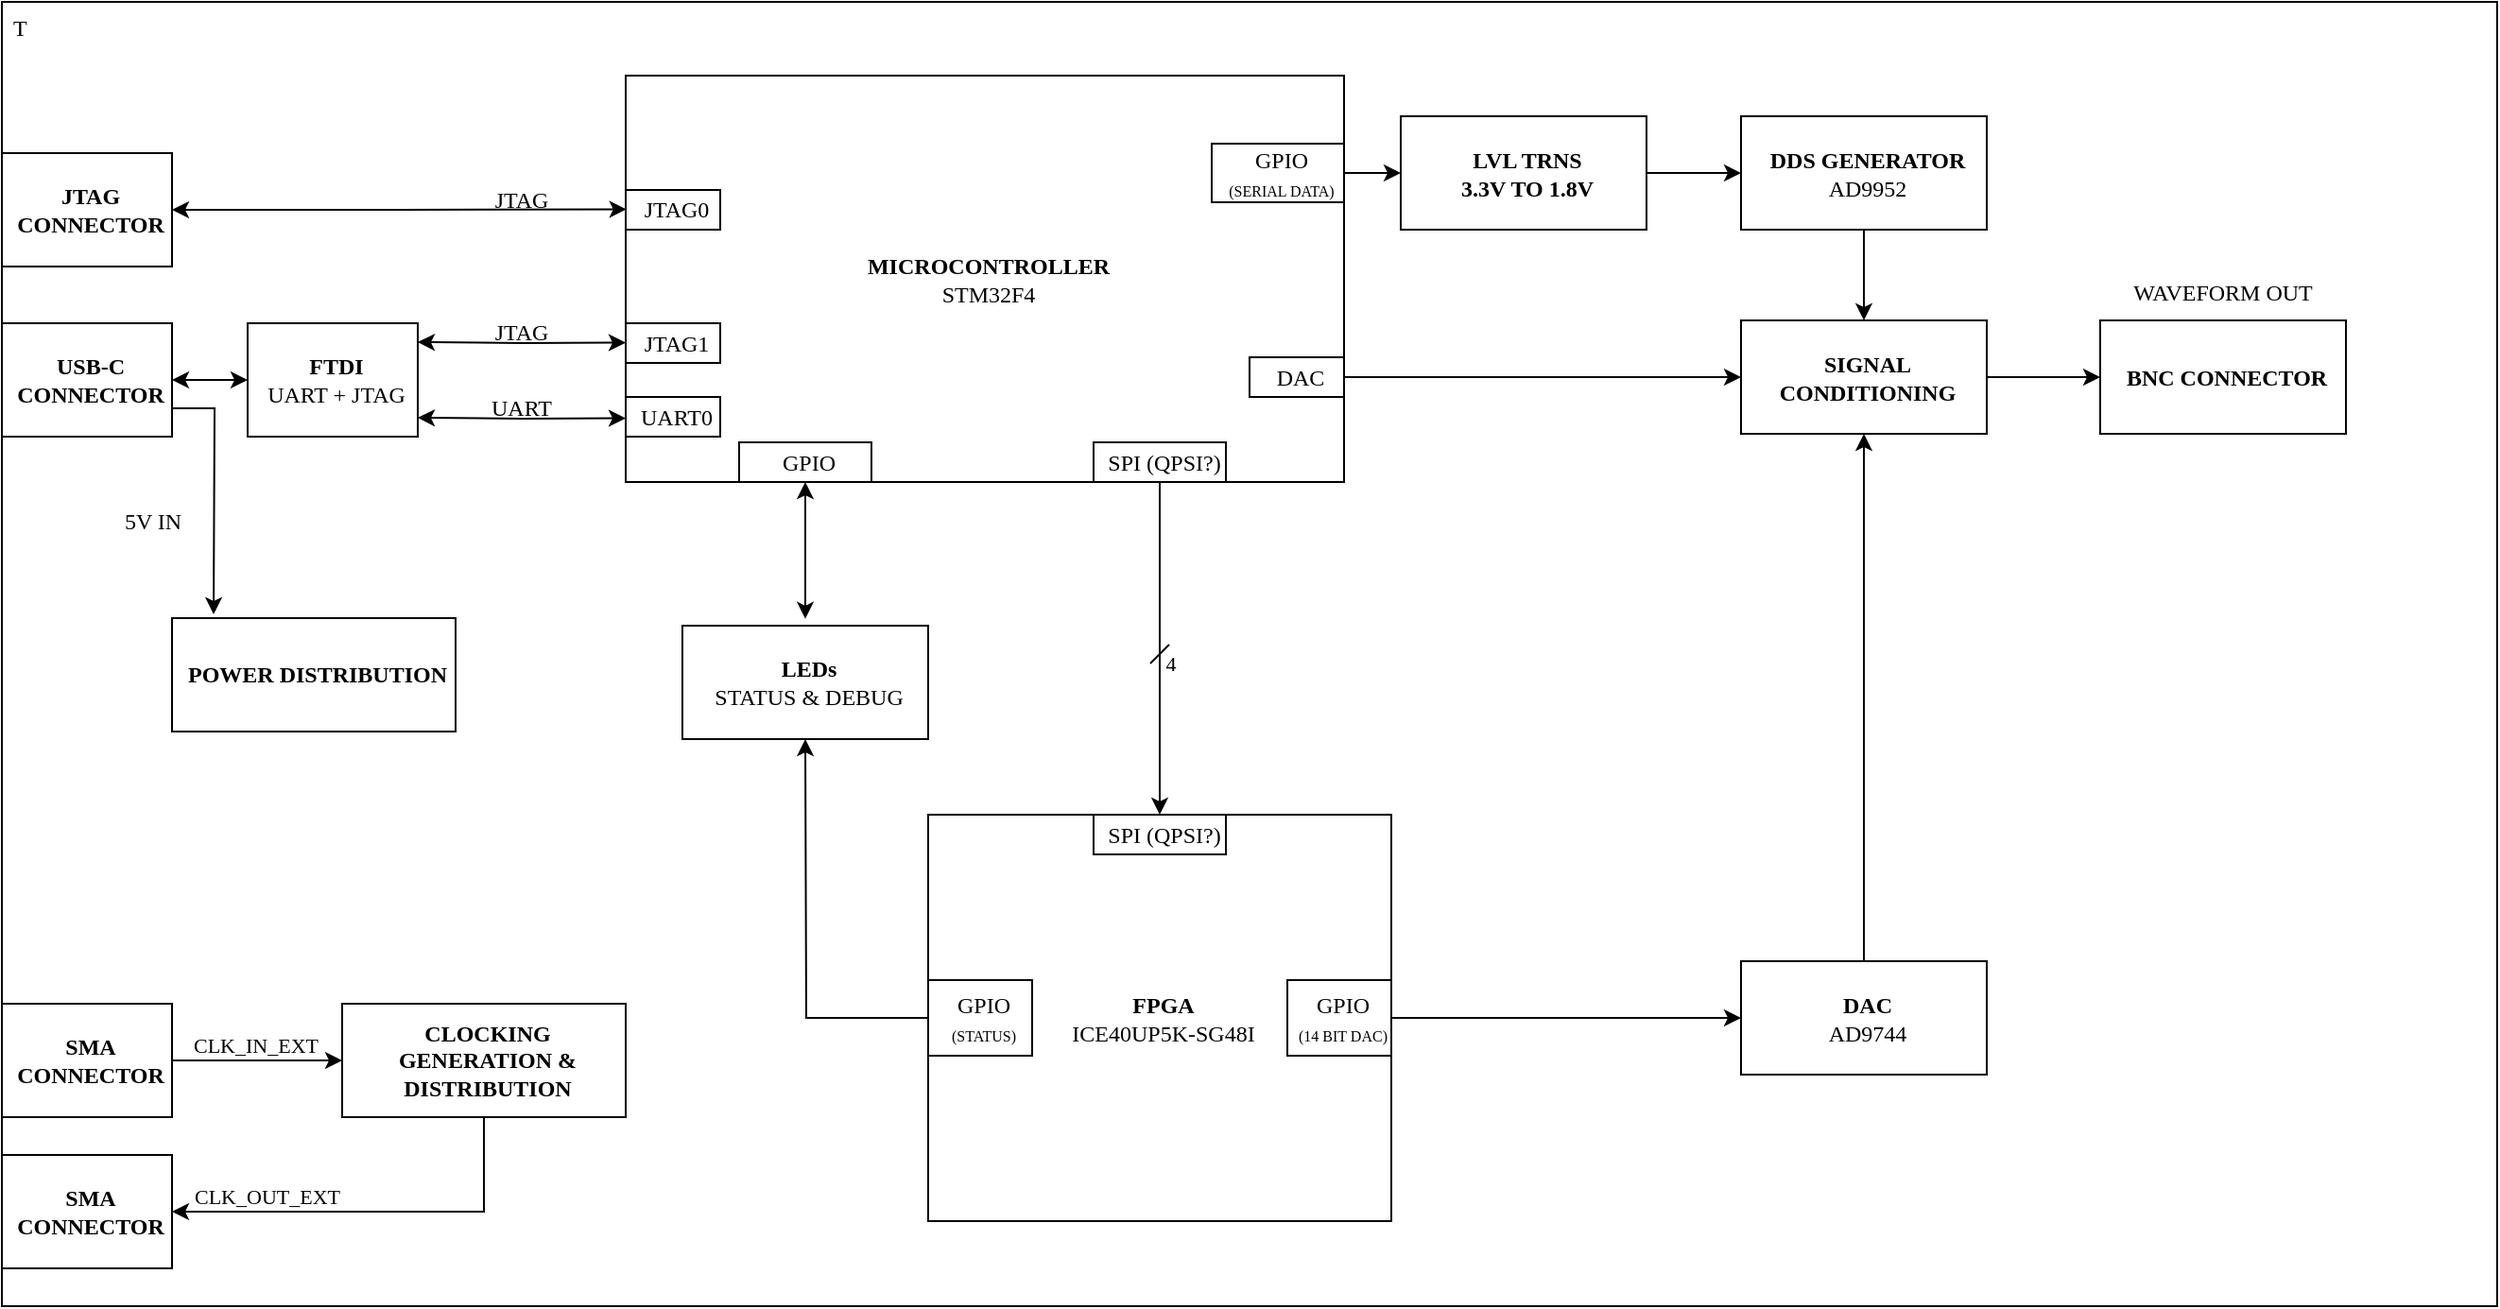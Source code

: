 <mxfile version="24.7.5" pages="4">
  <diagram name="Hardware Overview" id="fPEqJcC_m3jRkx2R7uuK">
    <mxGraphModel dx="861" dy="506" grid="1" gridSize="10" guides="1" tooltips="1" connect="1" arrows="1" fold="1" page="1" pageScale="1" pageWidth="1700" pageHeight="1100" math="0" shadow="0">
      <root>
        <mxCell id="0" />
        <mxCell id="1" parent="0" />
        <mxCell id="9kSyRnHefQG-i18qjsVB-1" value="T" style="rounded=0;whiteSpace=wrap;html=1;align=left;verticalAlign=top;labelPosition=center;verticalLabelPosition=middle;spacing=2;spacingLeft=4;fontFamily=Times New Roman;" parent="1" vertex="1">
          <mxGeometry x="310" y="240" width="1320" height="690" as="geometry" />
        </mxCell>
        <mxCell id="9kSyRnHefQG-i18qjsVB-2" value="&lt;font&gt;&lt;font&gt;&lt;b style=&quot;&quot;&gt;MICROCONTROLLER&lt;br&gt;&lt;/b&gt;STM32F4&lt;/font&gt;&lt;/font&gt;" style="rounded=0;whiteSpace=wrap;html=1;align=center;verticalAlign=middle;labelPosition=center;verticalLabelPosition=middle;spacing=2;spacingLeft=4;fontFamily=Times New Roman;" parent="1" vertex="1">
          <mxGeometry x="640" y="279" width="380" height="215" as="geometry" />
        </mxCell>
        <mxCell id="9kSyRnHefQG-i18qjsVB-3" value="&lt;font&gt;&lt;b&gt;POWER DISTRIBUTION&lt;/b&gt;&lt;br&gt;&lt;/font&gt;" style="rounded=0;whiteSpace=wrap;html=1;align=center;verticalAlign=middle;labelPosition=center;verticalLabelPosition=middle;spacing=2;spacingLeft=4;fontFamily=Times New Roman;" parent="1" vertex="1">
          <mxGeometry x="400" y="566" width="150" height="60" as="geometry" />
        </mxCell>
        <mxCell id="9kSyRnHefQG-i18qjsVB-4" value="&lt;font&gt;&lt;b&gt;JTAG CONNECTOR&lt;/b&gt;&lt;br&gt;&lt;/font&gt;" style="rounded=0;whiteSpace=wrap;html=1;align=center;verticalAlign=middle;labelPosition=center;verticalLabelPosition=middle;spacing=2;spacingLeft=4;fontFamily=Times New Roman;" parent="1" vertex="1">
          <mxGeometry x="310" y="320" width="90" height="60" as="geometry" />
        </mxCell>
        <mxCell id="9kSyRnHefQG-i18qjsVB-7" style="edgeStyle=orthogonalEdgeStyle;rounded=0;orthogonalLoop=1;jettySize=auto;html=1;exitX=1;exitY=0.5;exitDx=0;exitDy=0;entryX=0;entryY=0.5;entryDx=0;entryDy=0;fontFamily=Times New Roman;startArrow=classic;startFill=1;" parent="1" source="9kSyRnHefQG-i18qjsVB-5" target="9kSyRnHefQG-i18qjsVB-6" edge="1">
          <mxGeometry relative="1" as="geometry" />
        </mxCell>
        <mxCell id="9kSyRnHefQG-i18qjsVB-5" value="&lt;font&gt;&lt;b&gt;USB-C CONNECTOR&lt;/b&gt;&lt;br&gt;&lt;/font&gt;" style="rounded=0;whiteSpace=wrap;html=1;align=center;verticalAlign=middle;labelPosition=center;verticalLabelPosition=middle;spacing=2;spacingLeft=4;fontFamily=Times New Roman;" parent="1" vertex="1">
          <mxGeometry x="310" y="410" width="90" height="60" as="geometry" />
        </mxCell>
        <mxCell id="9kSyRnHefQG-i18qjsVB-8" style="edgeStyle=orthogonalEdgeStyle;rounded=0;orthogonalLoop=1;jettySize=auto;html=1;exitX=1;exitY=0.5;exitDx=0;exitDy=0;entryX=0;entryY=0.75;entryDx=0;entryDy=0;fontFamily=Times New Roman;startArrow=classic;startFill=1;" parent="1" edge="1">
          <mxGeometry relative="1" as="geometry">
            <mxPoint x="530" y="460" as="sourcePoint" />
            <mxPoint x="640" y="460.25" as="targetPoint" />
          </mxGeometry>
        </mxCell>
        <mxCell id="9kSyRnHefQG-i18qjsVB-6" value="&lt;font&gt;&lt;b&gt;FTDI&lt;br&gt;&lt;/b&gt;UART + JTAG&lt;br&gt;&lt;/font&gt;" style="rounded=0;whiteSpace=wrap;html=1;align=center;verticalAlign=middle;labelPosition=center;verticalLabelPosition=middle;spacing=2;spacingLeft=4;fontFamily=Times New Roman;" parent="1" vertex="1">
          <mxGeometry x="440" y="410" width="90" height="60" as="geometry" />
        </mxCell>
        <mxCell id="9kSyRnHefQG-i18qjsVB-9" style="edgeStyle=orthogonalEdgeStyle;rounded=0;orthogonalLoop=1;jettySize=auto;html=1;exitX=1;exitY=0.75;exitDx=0;exitDy=0;fontFamily=Times New Roman;" parent="1" source="9kSyRnHefQG-i18qjsVB-5" edge="1">
          <mxGeometry relative="1" as="geometry">
            <mxPoint x="422" y="564" as="targetPoint" />
          </mxGeometry>
        </mxCell>
        <mxCell id="9kSyRnHefQG-i18qjsVB-10" value="5V IN" style="text;strokeColor=none;align=center;fillColor=none;html=1;verticalAlign=middle;whiteSpace=wrap;rounded=0;fontFamily=Times New Roman;" parent="1" vertex="1">
          <mxGeometry x="360" y="500" width="60" height="30" as="geometry" />
        </mxCell>
        <mxCell id="9kSyRnHefQG-i18qjsVB-11" style="edgeStyle=orthogonalEdgeStyle;rounded=0;orthogonalLoop=1;jettySize=auto;html=1;exitX=1;exitY=0.5;exitDx=0;exitDy=0;entryX=0;entryY=0.75;entryDx=0;entryDy=0;fontFamily=Times New Roman;startArrow=classic;startFill=1;" parent="1" edge="1">
          <mxGeometry relative="1" as="geometry">
            <mxPoint x="530" y="420" as="sourcePoint" />
            <mxPoint x="640" y="420.25" as="targetPoint" />
          </mxGeometry>
        </mxCell>
        <mxCell id="9kSyRnHefQG-i18qjsVB-12" value="UART" style="text;strokeColor=none;align=center;fillColor=none;html=1;verticalAlign=middle;whiteSpace=wrap;rounded=0;fontFamily=Times New Roman;" parent="1" vertex="1">
          <mxGeometry x="530" y="450" width="110" height="10" as="geometry" />
        </mxCell>
        <mxCell id="9kSyRnHefQG-i18qjsVB-13" value="JTAG" style="text;strokeColor=none;align=center;fillColor=none;html=1;verticalAlign=middle;whiteSpace=wrap;rounded=0;fontFamily=Times New Roman;" parent="1" vertex="1">
          <mxGeometry x="530" y="410" width="110" height="10" as="geometry" />
        </mxCell>
        <mxCell id="9kSyRnHefQG-i18qjsVB-14" value="JTAG" style="text;strokeColor=none;align=center;fillColor=none;html=1;verticalAlign=middle;whiteSpace=wrap;rounded=0;fontFamily=Times New Roman;" parent="1" vertex="1">
          <mxGeometry x="530" y="340" width="110" height="10" as="geometry" />
        </mxCell>
        <mxCell id="9kSyRnHefQG-i18qjsVB-15" style="edgeStyle=orthogonalEdgeStyle;rounded=0;orthogonalLoop=1;jettySize=auto;html=1;exitX=1;exitY=0.5;exitDx=0;exitDy=0;entryX=0.001;entryY=0.329;entryDx=0;entryDy=0;entryPerimeter=0;startArrow=classic;startFill=1;fontFamily=Times New Roman;" parent="1" source="9kSyRnHefQG-i18qjsVB-4" target="9kSyRnHefQG-i18qjsVB-2" edge="1">
          <mxGeometry relative="1" as="geometry" />
        </mxCell>
        <mxCell id="9kSyRnHefQG-i18qjsVB-18" value="&lt;font style=&quot;font-size: 12px;&quot;&gt;&lt;span style=&quot;font-size: 12px;&quot;&gt;JTAG0&lt;/span&gt;&lt;br style=&quot;font-size: 12px;&quot;&gt;&lt;/font&gt;" style="rounded=0;whiteSpace=wrap;html=1;align=center;verticalAlign=middle;labelPosition=center;verticalLabelPosition=middle;spacing=2;spacingLeft=4;fontFamily=Times New Roman;fontStyle=0;fontSize=12;" parent="1" vertex="1">
          <mxGeometry x="640" y="339.5" width="50" height="21" as="geometry" />
        </mxCell>
        <mxCell id="9kSyRnHefQG-i18qjsVB-20" value="&lt;font style=&quot;font-size: 12px;&quot;&gt;&lt;span style=&quot;font-size: 12px;&quot;&gt;JTAG1&lt;/span&gt;&lt;br style=&quot;font-size: 12px;&quot;&gt;&lt;/font&gt;" style="rounded=0;whiteSpace=wrap;html=1;align=center;verticalAlign=middle;labelPosition=center;verticalLabelPosition=middle;spacing=2;spacingLeft=4;fontFamily=Times New Roman;fontStyle=0;fontSize=12;" parent="1" vertex="1">
          <mxGeometry x="640" y="410" width="50" height="21" as="geometry" />
        </mxCell>
        <mxCell id="9kSyRnHefQG-i18qjsVB-21" value="UART0" style="rounded=0;whiteSpace=wrap;html=1;align=center;verticalAlign=middle;labelPosition=center;verticalLabelPosition=middle;spacing=2;spacingLeft=4;fontFamily=Times New Roman;fontStyle=0;fontSize=12;" parent="1" vertex="1">
          <mxGeometry x="640" y="449" width="50" height="21" as="geometry" />
        </mxCell>
        <mxCell id="UDzzE00kZY2WieV9OO5L-30" value="GPIO" style="rounded=0;whiteSpace=wrap;html=1;align=center;verticalAlign=middle;labelPosition=center;verticalLabelPosition=middle;spacing=2;spacingLeft=4;fontFamily=Times New Roman;fontStyle=0;fontSize=12;" parent="1" vertex="1">
          <mxGeometry x="700" y="473" width="70" height="21" as="geometry" />
        </mxCell>
        <mxCell id="UDzzE00kZY2WieV9OO5L-31" value="&lt;b&gt;LEDs&lt;/b&gt;&lt;br&gt;&lt;div&gt;&lt;font&gt;STATUS &amp;amp; DEBUG&lt;/font&gt;&lt;/div&gt;" style="rounded=0;whiteSpace=wrap;html=1;align=center;verticalAlign=middle;labelPosition=center;verticalLabelPosition=middle;spacing=2;spacingLeft=4;fontFamily=Times New Roman;" parent="1" vertex="1">
          <mxGeometry x="670" y="570" width="130" height="60" as="geometry" />
        </mxCell>
        <mxCell id="UDzzE00kZY2WieV9OO5L-32" value="" style="endArrow=classic;startArrow=classic;html=1;rounded=0;fontFamily=Times New Roman;fontSize=12;fontColor=default;exitX=0.5;exitY=-0.06;exitDx=0;exitDy=0;exitPerimeter=0;entryX=0.5;entryY=1;entryDx=0;entryDy=0;" parent="1" target="UDzzE00kZY2WieV9OO5L-30" edge="1">
          <mxGeometry width="50" height="50" relative="1" as="geometry">
            <mxPoint x="735" y="566.4" as="sourcePoint" />
            <mxPoint x="730" y="494" as="targetPoint" />
          </mxGeometry>
        </mxCell>
        <mxCell id="UDzzE00kZY2WieV9OO5L-34" value="&lt;font style=&quot;font-size: 12px;&quot;&gt;&lt;span style=&quot;font-size: 12px;&quot;&gt;DAC&lt;/span&gt;&lt;br style=&quot;font-size: 12px;&quot;&gt;&lt;/font&gt;" style="rounded=0;whiteSpace=wrap;html=1;align=center;verticalAlign=middle;labelPosition=center;verticalLabelPosition=middle;spacing=2;spacingLeft=4;fontFamily=Times New Roman;fontStyle=0;fontSize=12;" parent="1" vertex="1">
          <mxGeometry x="970" y="428" width="50" height="21" as="geometry" />
        </mxCell>
        <mxCell id="UDzzE00kZY2WieV9OO5L-44" style="edgeStyle=orthogonalEdgeStyle;rounded=0;orthogonalLoop=1;jettySize=auto;html=1;exitX=1;exitY=0.5;exitDx=0;exitDy=0;entryX=0;entryY=0.5;entryDx=0;entryDy=0;fontFamily=Times New Roman;fontSize=12;fontColor=default;" parent="1" source="UDzzE00kZY2WieV9OO5L-34" target="UDzzE00kZY2WieV9OO5L-36" edge="1">
          <mxGeometry relative="1" as="geometry" />
        </mxCell>
        <mxCell id="UDzzE00kZY2WieV9OO5L-36" value="&lt;b&gt;SIGNAL CONDITIONING&lt;/b&gt;" style="rounded=0;whiteSpace=wrap;html=1;align=center;verticalAlign=middle;labelPosition=center;verticalLabelPosition=middle;spacing=2;spacingLeft=4;fontFamily=Times New Roman;" parent="1" vertex="1">
          <mxGeometry x="1230" y="408.5" width="130" height="60" as="geometry" />
        </mxCell>
        <mxCell id="UDzzE00kZY2WieV9OO5L-43" style="edgeStyle=orthogonalEdgeStyle;rounded=0;orthogonalLoop=1;jettySize=auto;html=1;exitX=1;exitY=0.5;exitDx=0;exitDy=0;entryX=0;entryY=0.5;entryDx=0;entryDy=0;fontFamily=Times New Roman;fontSize=12;fontColor=default;" parent="1" source="UDzzE00kZY2WieV9OO5L-36" target="UDzzE00kZY2WieV9OO5L-38" edge="1">
          <mxGeometry relative="1" as="geometry" />
        </mxCell>
        <mxCell id="UDzzE00kZY2WieV9OO5L-38" value="&lt;font&gt;&lt;b&gt;BNC CONNECTOR&lt;/b&gt;&lt;br&gt;&lt;/font&gt;" style="rounded=0;whiteSpace=wrap;html=1;align=center;verticalAlign=middle;labelPosition=center;verticalLabelPosition=middle;spacing=2;spacingLeft=4;fontFamily=Times New Roman;" parent="1" vertex="1">
          <mxGeometry x="1420" y="408.5" width="130" height="60" as="geometry" />
        </mxCell>
        <mxCell id="KM6bZzWV9ZimWCSqaVzN-2" value="&lt;font&gt;&lt;b&gt;FPGA&lt;/b&gt;&lt;/font&gt;&lt;div&gt;&lt;font&gt;ICE40UP5K-SG48I&lt;/font&gt;&lt;/div&gt;" style="rounded=0;whiteSpace=wrap;html=1;align=center;verticalAlign=middle;labelPosition=center;verticalLabelPosition=middle;spacing=2;spacingLeft=4;fontFamily=Times New Roman;" parent="1" vertex="1">
          <mxGeometry x="800" y="670" width="245" height="215" as="geometry" />
        </mxCell>
        <mxCell id="gqGBtqs93OtzotKeUhok-2" style="edgeStyle=orthogonalEdgeStyle;rounded=0;orthogonalLoop=1;jettySize=auto;html=1;entryX=1;entryY=0.5;entryDx=0;entryDy=0;exitX=0.5;exitY=1;exitDx=0;exitDy=0;fontFamily=Times New Roman;" parent="1" source="KM6bZzWV9ZimWCSqaVzN-3" target="gqGBtqs93OtzotKeUhok-1" edge="1">
          <mxGeometry relative="1" as="geometry" />
        </mxCell>
        <mxCell id="KM6bZzWV9ZimWCSqaVzN-3" value="&lt;font&gt;&lt;b&gt;CLOCKING GENERATION &amp;amp; DISTRIBUTION&lt;/b&gt;&lt;br&gt;&lt;/font&gt;" style="rounded=0;whiteSpace=wrap;html=1;align=center;verticalAlign=middle;labelPosition=center;verticalLabelPosition=middle;spacing=2;spacingLeft=4;fontFamily=Times New Roman;" parent="1" vertex="1">
          <mxGeometry x="490" y="770" width="150" height="60" as="geometry" />
        </mxCell>
        <mxCell id="KM6bZzWV9ZimWCSqaVzN-5" value="" style="edgeStyle=orthogonalEdgeStyle;rounded=0;orthogonalLoop=1;jettySize=auto;html=1;fontFamily=Times New Roman;" parent="1" source="KM6bZzWV9ZimWCSqaVzN-4" target="KM6bZzWV9ZimWCSqaVzN-3" edge="1">
          <mxGeometry relative="1" as="geometry" />
        </mxCell>
        <mxCell id="KM6bZzWV9ZimWCSqaVzN-6" value="CLK_IN_EXT" style="edgeLabel;html=1;align=center;verticalAlign=middle;resizable=0;points=[];fontFamily=Times New Roman;" parent="KM6bZzWV9ZimWCSqaVzN-5" vertex="1" connectable="0">
          <mxGeometry x="-0.124" y="-1" relative="1" as="geometry">
            <mxPoint x="4" y="-9" as="offset" />
          </mxGeometry>
        </mxCell>
        <mxCell id="gqGBtqs93OtzotKeUhok-3" value="CLK_OUT_EXT" style="edgeLabel;html=1;align=center;verticalAlign=middle;resizable=0;points=[];fontFamily=Times New Roman;" parent="KM6bZzWV9ZimWCSqaVzN-5" vertex="1" connectable="0">
          <mxGeometry x="-0.124" y="-1" relative="1" as="geometry">
            <mxPoint x="10" y="71" as="offset" />
          </mxGeometry>
        </mxCell>
        <mxCell id="KM6bZzWV9ZimWCSqaVzN-4" value="&lt;font&gt;&lt;b&gt;SMA CONNECTOR&lt;/b&gt;&lt;br&gt;&lt;/font&gt;" style="rounded=0;whiteSpace=wrap;html=1;align=center;verticalAlign=middle;labelPosition=center;verticalLabelPosition=middle;spacing=2;spacingLeft=4;fontFamily=Times New Roman;" parent="1" vertex="1">
          <mxGeometry x="310" y="770" width="90" height="60" as="geometry" />
        </mxCell>
        <mxCell id="KM6bZzWV9ZimWCSqaVzN-8" value="" style="edgeStyle=orthogonalEdgeStyle;rounded=0;orthogonalLoop=1;jettySize=auto;html=1;fontFamily=Times New Roman;" parent="1" source="KM6bZzWV9ZimWCSqaVzN-7" target="KM6bZzWV9ZimWCSqaVzN-2" edge="1">
          <mxGeometry relative="1" as="geometry" />
        </mxCell>
        <mxCell id="KM6bZzWV9ZimWCSqaVzN-7" value="SPI (QPSI?)" style="rounded=0;whiteSpace=wrap;html=1;align=center;verticalAlign=middle;labelPosition=center;verticalLabelPosition=middle;spacing=2;spacingLeft=4;fontFamily=Times New Roman;fontStyle=0;fontSize=12;" parent="1" vertex="1">
          <mxGeometry x="887.5" y="473" width="70" height="21" as="geometry" />
        </mxCell>
        <mxCell id="KM6bZzWV9ZimWCSqaVzN-9" value="SPI (QPSI?)" style="rounded=0;whiteSpace=wrap;html=1;align=center;verticalAlign=middle;labelPosition=center;verticalLabelPosition=middle;spacing=2;spacingLeft=4;fontFamily=Times New Roman;fontStyle=0;fontSize=12;" parent="1" vertex="1">
          <mxGeometry x="887.5" y="670" width="70" height="21" as="geometry" />
        </mxCell>
        <mxCell id="KM6bZzWV9ZimWCSqaVzN-12" value="" style="edgeStyle=orthogonalEdgeStyle;rounded=0;orthogonalLoop=1;jettySize=auto;html=1;fontFamily=Times New Roman;" parent="1" source="KM6bZzWV9ZimWCSqaVzN-10" target="KM6bZzWV9ZimWCSqaVzN-11" edge="1">
          <mxGeometry relative="1" as="geometry" />
        </mxCell>
        <mxCell id="KM6bZzWV9ZimWCSqaVzN-10" value="GPIO&lt;div&gt;&lt;font style=&quot;font-size: 8px;&quot;&gt;(14 BIT DAC)&lt;/font&gt;&lt;/div&gt;" style="rounded=0;whiteSpace=wrap;html=1;align=center;verticalAlign=middle;labelPosition=center;verticalLabelPosition=middle;spacing=2;spacingLeft=4;fontFamily=Times New Roman;fontStyle=0;fontSize=12;" parent="1" vertex="1">
          <mxGeometry x="990" y="757.5" width="55" height="40" as="geometry" />
        </mxCell>
        <mxCell id="KM6bZzWV9ZimWCSqaVzN-13" style="edgeStyle=orthogonalEdgeStyle;rounded=0;orthogonalLoop=1;jettySize=auto;html=1;fontFamily=Times New Roman;" parent="1" source="KM6bZzWV9ZimWCSqaVzN-11" target="UDzzE00kZY2WieV9OO5L-36" edge="1">
          <mxGeometry relative="1" as="geometry" />
        </mxCell>
        <mxCell id="KM6bZzWV9ZimWCSqaVzN-11" value="&lt;b&gt;DAC&lt;/b&gt;&lt;div&gt;AD9744&lt;/div&gt;" style="rounded=0;whiteSpace=wrap;html=1;align=center;verticalAlign=middle;labelPosition=center;verticalLabelPosition=middle;spacing=2;spacingLeft=4;fontFamily=Times New Roman;" parent="1" vertex="1">
          <mxGeometry x="1230" y="747.5" width="130" height="60" as="geometry" />
        </mxCell>
        <mxCell id="OGWVXfoZgsM_n1r5fmT9-3" value="" style="edgeStyle=orthogonalEdgeStyle;rounded=0;orthogonalLoop=1;jettySize=auto;html=1;fontFamily=Times New Roman;" parent="1" source="KM6bZzWV9ZimWCSqaVzN-14" target="UDzzE00kZY2WieV9OO5L-36" edge="1">
          <mxGeometry relative="1" as="geometry" />
        </mxCell>
        <mxCell id="KM6bZzWV9ZimWCSqaVzN-14" value="&lt;b&gt;DDS GENERATOR&lt;/b&gt;&lt;div&gt;AD9952&lt;/div&gt;" style="rounded=0;whiteSpace=wrap;html=1;align=center;verticalAlign=middle;labelPosition=center;verticalLabelPosition=middle;spacing=2;spacingLeft=4;fontFamily=Times New Roman;" parent="1" vertex="1">
          <mxGeometry x="1230" y="300.5" width="130" height="60" as="geometry" />
        </mxCell>
        <mxCell id="Dt6sFdZYduBSb9BIDjEq-2" value="" style="edgeStyle=orthogonalEdgeStyle;rounded=0;orthogonalLoop=1;jettySize=auto;html=1;" edge="1" parent="1" source="OGWVXfoZgsM_n1r5fmT9-1" target="Dt6sFdZYduBSb9BIDjEq-1">
          <mxGeometry relative="1" as="geometry" />
        </mxCell>
        <mxCell id="OGWVXfoZgsM_n1r5fmT9-1" value="&lt;font style=&quot;&quot;&gt;&lt;span style=&quot;font-size: 12px;&quot;&gt;GPIO &lt;br&gt;&lt;/span&gt;&lt;font style=&quot;font-size: 8px;&quot;&gt;(SERIAL DATA)&lt;/font&gt;&lt;br style=&quot;font-size: 12px;&quot;&gt;&lt;/font&gt;" style="rounded=0;whiteSpace=wrap;html=1;align=center;verticalAlign=middle;labelPosition=center;verticalLabelPosition=middle;spacing=2;spacingLeft=4;fontFamily=Times New Roman;fontStyle=0;fontSize=12;" parent="1" vertex="1">
          <mxGeometry x="950" y="315" width="70" height="31" as="geometry" />
        </mxCell>
        <mxCell id="OGWVXfoZgsM_n1r5fmT9-4" value="" style="endArrow=none;html=1;rounded=0;fontFamily=Times New Roman;" parent="1" edge="1">
          <mxGeometry width="50" height="50" relative="1" as="geometry">
            <mxPoint x="917.5" y="590" as="sourcePoint" />
            <mxPoint x="927.5" y="580" as="targetPoint" />
          </mxGeometry>
        </mxCell>
        <mxCell id="OGWVXfoZgsM_n1r5fmT9-5" value="4" style="edgeLabel;html=1;align=center;verticalAlign=middle;resizable=0;points=[];fontFamily=Times New Roman;" parent="OGWVXfoZgsM_n1r5fmT9-4" vertex="1" connectable="0">
          <mxGeometry x="-0.488" y="1" relative="1" as="geometry">
            <mxPoint x="8" y="3" as="offset" />
          </mxGeometry>
        </mxCell>
        <mxCell id="OGWVXfoZgsM_n1r5fmT9-7" style="edgeStyle=orthogonalEdgeStyle;rounded=0;orthogonalLoop=1;jettySize=auto;html=1;entryX=0.5;entryY=1;entryDx=0;entryDy=0;exitX=0;exitY=0.5;exitDx=0;exitDy=0;fontFamily=Times New Roman;" parent="1" source="OGWVXfoZgsM_n1r5fmT9-6" edge="1">
          <mxGeometry relative="1" as="geometry">
            <mxPoint x="735" y="630" as="targetPoint" />
          </mxGeometry>
        </mxCell>
        <mxCell id="OGWVXfoZgsM_n1r5fmT9-6" value="GPIO&lt;div&gt;&lt;font style=&quot;font-size: 8px;&quot;&gt;(STATUS)&lt;/font&gt;&lt;/div&gt;" style="rounded=0;whiteSpace=wrap;html=1;align=center;verticalAlign=middle;labelPosition=center;verticalLabelPosition=middle;spacing=2;spacingLeft=4;fontFamily=Times New Roman;fontStyle=0;fontSize=12;" parent="1" vertex="1">
          <mxGeometry x="800" y="757.5" width="55" height="40" as="geometry" />
        </mxCell>
        <mxCell id="gqGBtqs93OtzotKeUhok-1" value="&lt;font&gt;&lt;b&gt;SMA CONNECTOR&lt;/b&gt;&lt;br&gt;&lt;/font&gt;" style="rounded=0;whiteSpace=wrap;html=1;align=center;verticalAlign=middle;labelPosition=center;verticalLabelPosition=middle;spacing=2;spacingLeft=4;fontFamily=Times New Roman;" parent="1" vertex="1">
          <mxGeometry x="310" y="850" width="90" height="60" as="geometry" />
        </mxCell>
        <mxCell id="NQ9YYXtfF-PD72s-Gpf4-1" value="WAVEFORM OUT" style="text;strokeColor=none;align=center;fillColor=none;html=1;verticalAlign=middle;whiteSpace=wrap;rounded=0;fontFamily=Times New Roman;fontSize=12;fontColor=default;" parent="1" vertex="1">
          <mxGeometry x="1420" y="378.5" width="130" height="30" as="geometry" />
        </mxCell>
        <mxCell id="Dt6sFdZYduBSb9BIDjEq-3" value="" style="edgeStyle=orthogonalEdgeStyle;rounded=0;orthogonalLoop=1;jettySize=auto;html=1;" edge="1" parent="1" source="Dt6sFdZYduBSb9BIDjEq-1" target="KM6bZzWV9ZimWCSqaVzN-14">
          <mxGeometry relative="1" as="geometry" />
        </mxCell>
        <mxCell id="Dt6sFdZYduBSb9BIDjEq-1" value="&lt;b&gt;LVL TRNS&lt;/b&gt;&lt;div&gt;&lt;b&gt;3.3V TO 1.8V&lt;/b&gt;&lt;/div&gt;" style="rounded=0;whiteSpace=wrap;html=1;align=center;verticalAlign=middle;labelPosition=center;verticalLabelPosition=middle;spacing=2;spacingLeft=4;fontFamily=Times New Roman;" vertex="1" parent="1">
          <mxGeometry x="1050" y="300.5" width="130" height="60" as="geometry" />
        </mxCell>
      </root>
    </mxGraphModel>
  </diagram>
  <diagram id="0v_q_Fc_srmC1XMnfLpZ" name="Power">
    <mxGraphModel dx="1420" dy="835" grid="1" gridSize="10" guides="1" tooltips="1" connect="1" arrows="1" fold="1" page="1" pageScale="1" pageWidth="1700" pageHeight="1100" math="0" shadow="0">
      <root>
        <mxCell id="0" />
        <mxCell id="1" parent="0" />
        <mxCell id="YINHQHmYNT0PAt0SdOAC-1" value="1.2&lt;span style=&quot;background-color: initial;&quot;&gt;V REGULATOR&lt;/span&gt;" style="rounded=0;whiteSpace=wrap;html=1;fontFamily=Times New Roman;glass=0;shadow=0;" parent="1" vertex="1">
          <mxGeometry x="500" y="530" width="78.74" height="78.74" as="geometry" />
        </mxCell>
        <mxCell id="YINHQHmYNT0PAt0SdOAC-2" value="3.3&lt;span style=&quot;background-color: initial;&quot;&gt;V DIGITAL REGULATOR&lt;/span&gt;" style="rounded=0;whiteSpace=wrap;html=1;fontFamily=Times New Roman;glass=0;shadow=0;" parent="1" vertex="1">
          <mxGeometry x="500" y="410" width="78.74" height="78.74" as="geometry" />
        </mxCell>
        <mxCell id="YINHQHmYNT0PAt0SdOAC-5" style="edgeStyle=orthogonalEdgeStyle;rounded=0;orthogonalLoop=1;jettySize=auto;html=1;entryX=0;entryY=0.5;entryDx=0;entryDy=0;fontFamily=Times New Roman;fontSize=12;fontColor=default;" parent="1" source="YINHQHmYNT0PAt0SdOAC-3" target="YINHQHmYNT0PAt0SdOAC-4" edge="1">
          <mxGeometry relative="1" as="geometry" />
        </mxCell>
        <mxCell id="YINHQHmYNT0PAt0SdOAC-6" value="5P0V_USB" style="edgeLabel;html=1;align=center;verticalAlign=middle;resizable=0;points=[];strokeColor=default;fontFamily=Times New Roman;fontSize=12;fontColor=default;fillColor=default;" parent="YINHQHmYNT0PAt0SdOAC-5" vertex="1" connectable="0">
          <mxGeometry x="0.111" y="-2" relative="1" as="geometry">
            <mxPoint x="-5" y="-12" as="offset" />
          </mxGeometry>
        </mxCell>
        <mxCell id="YINHQHmYNT0PAt0SdOAC-3" value="5V USB IN" style="rounded=0;whiteSpace=wrap;html=1;fontFamily=Times New Roman;glass=0;shadow=0;" parent="1" vertex="1">
          <mxGeometry x="100" y="471" width="78.74" height="78.74" as="geometry" />
        </mxCell>
        <mxCell id="YINHQHmYNT0PAt0SdOAC-8" value="" style="edgeStyle=orthogonalEdgeStyle;rounded=0;orthogonalLoop=1;jettySize=auto;html=1;fontFamily=Times New Roman;fontSize=12;fontColor=default;entryX=-0.034;entryY=0.512;entryDx=0;entryDy=0;entryPerimeter=0;" parent="1" source="YINHQHmYNT0PAt0SdOAC-4" target="YINHQHmYNT0PAt0SdOAC-2" edge="1">
          <mxGeometry relative="1" as="geometry">
            <mxPoint x="438.74" y="510.37" as="targetPoint" />
          </mxGeometry>
        </mxCell>
        <mxCell id="YINHQHmYNT0PAt0SdOAC-9" value="5P0V" style="edgeLabel;html=1;align=center;verticalAlign=middle;resizable=0;points=[];strokeColor=default;fontFamily=Times New Roman;fontSize=12;fontColor=default;fillColor=default;" parent="YINHQHmYNT0PAt0SdOAC-8" vertex="1" connectable="0">
          <mxGeometry x="-0.618" y="-2" relative="1" as="geometry">
            <mxPoint y="-12" as="offset" />
          </mxGeometry>
        </mxCell>
        <mxCell id="YINHQHmYNT0PAt0SdOAC-4" value="FILTERING &amp;amp; TVS PROTECTION" style="rounded=0;whiteSpace=wrap;html=1;fontFamily=Times New Roman;glass=0;shadow=0;" parent="1" vertex="1">
          <mxGeometry x="280" y="471" width="78.74" height="78.74" as="geometry" />
        </mxCell>
        <mxCell id="0OcvLtrXdKcohAOLdkNr-1" value="3.3&lt;span style=&quot;background-color: initial;&quot;&gt;V ANALOG REGULATOR&lt;/span&gt;" style="rounded=0;whiteSpace=wrap;html=1;fontFamily=Times New Roman;glass=0;shadow=0;" parent="1" vertex="1">
          <mxGeometry x="500" y="300" width="78.74" height="78.74" as="geometry" />
        </mxCell>
        <mxCell id="ToyVIYMOhtNc_kdeR2yI-1" value="&lt;span style=&quot;background-color: initial;&quot;&gt;2.5V REGULATOR&lt;/span&gt;" style="rounded=0;whiteSpace=wrap;html=1;fontFamily=Times New Roman;glass=0;shadow=0;" parent="1" vertex="1">
          <mxGeometry x="500" y="650" width="78.74" height="78.74" as="geometry" />
        </mxCell>
        <mxCell id="Hn3ZL3rkfmZSEnzZVCto-1" value="POWER SEQUENCER" style="rounded=0;whiteSpace=wrap;html=1;fontFamily=Times New Roman;glass=0;shadow=0;" parent="1" vertex="1">
          <mxGeometry x="300" y="577.74" width="78.74" height="150" as="geometry" />
        </mxCell>
        <mxCell id="Hn3ZL3rkfmZSEnzZVCto-3" value="SEQUENCING:&lt;div&gt;3.3V&lt;/div&gt;&lt;div&gt;2.5V&lt;/div&gt;&lt;div&gt;1.2V&lt;/div&gt;" style="text;strokeColor=none;align=center;fillColor=none;html=1;verticalAlign=middle;whiteSpace=wrap;rounded=0;fontFamily=Times New Roman;" parent="1" vertex="1">
          <mxGeometry x="309.37" y="760" width="60" height="30" as="geometry" />
        </mxCell>
      </root>
    </mxGraphModel>
  </diagram>
  <diagram id="umaBsJncRYN5WSfaIZhW" name="Clocking">
    <mxGraphModel dx="811" dy="477" grid="1" gridSize="10" guides="1" tooltips="1" connect="1" arrows="1" fold="1" page="1" pageScale="1" pageWidth="1700" pageHeight="1100" math="0" shadow="0">
      <root>
        <mxCell id="0" />
        <mxCell id="1" parent="0" />
        <mxCell id="Fr8Siw4cPcvVwqRTppB2-1" style="edgeStyle=orthogonalEdgeStyle;rounded=0;orthogonalLoop=1;jettySize=auto;html=1;fontFamily=Times New Roman;exitX=0.005;exitY=0.733;exitDx=0;exitDy=0;exitPerimeter=0;" parent="1" source="Fr8Siw4cPcvVwqRTppB2-14" edge="1">
          <mxGeometry relative="1" as="geometry">
            <mxPoint x="680" y="570" as="sourcePoint" />
            <mxPoint x="320" y="569.76" as="targetPoint" />
          </mxGeometry>
        </mxCell>
        <mxCell id="Fr8Siw4cPcvVwqRTppB2-3" value="" style="edgeStyle=orthogonalEdgeStyle;rounded=0;orthogonalLoop=1;jettySize=auto;html=1;fontFamily=Times New Roman;" parent="1" source="Fr8Siw4cPcvVwqRTppB2-6" edge="1">
          <mxGeometry relative="1" as="geometry">
            <mxPoint x="480" y="490" as="targetPoint" />
          </mxGeometry>
        </mxCell>
        <mxCell id="Fr8Siw4cPcvVwqRTppB2-4" value="CLK_IN_EXT&lt;br&gt;3P3V LVCMOS" style="edgeLabel;html=1;align=center;verticalAlign=middle;resizable=0;points=[];fontFamily=Times New Roman;" parent="Fr8Siw4cPcvVwqRTppB2-3" vertex="1" connectable="0">
          <mxGeometry x="-0.124" y="-1" relative="1" as="geometry">
            <mxPoint x="4" y="-1" as="offset" />
          </mxGeometry>
        </mxCell>
        <mxCell id="Fr8Siw4cPcvVwqRTppB2-5" value="CLK_OUT_EXT&lt;div&gt;3P3V LVCMOS&lt;/div&gt;" style="edgeLabel;html=1;align=center;verticalAlign=middle;resizable=0;points=[];fontFamily=Times New Roman;" parent="Fr8Siw4cPcvVwqRTppB2-3" vertex="1" connectable="0">
          <mxGeometry x="-0.124" y="-1" relative="1" as="geometry">
            <mxPoint x="10" y="79" as="offset" />
          </mxGeometry>
        </mxCell>
        <mxCell id="Fr8Siw4cPcvVwqRTppB2-6" value="&lt;font&gt;&lt;b&gt;SMA CONNECTOR&lt;/b&gt;&lt;br&gt;&lt;/font&gt;" style="rounded=0;whiteSpace=wrap;html=1;align=center;verticalAlign=middle;labelPosition=center;verticalLabelPosition=middle;spacing=2;spacingLeft=4;fontFamily=Times New Roman;" parent="1" vertex="1">
          <mxGeometry x="230" y="460" width="90" height="60" as="geometry" />
        </mxCell>
        <mxCell id="Fr8Siw4cPcvVwqRTppB2-7" value="&lt;font&gt;&lt;b&gt;SMA CONNECTOR&lt;/b&gt;&lt;br&gt;&lt;/font&gt;" style="rounded=0;whiteSpace=wrap;html=1;align=center;verticalAlign=middle;labelPosition=center;verticalLabelPosition=middle;spacing=2;spacingLeft=4;fontFamily=Times New Roman;" parent="1" vertex="1">
          <mxGeometry x="230" y="540" width="90" height="60" as="geometry" />
        </mxCell>
        <mxCell id="Fr8Siw4cPcvVwqRTppB2-15" value="" style="edgeStyle=orthogonalEdgeStyle;rounded=0;orthogonalLoop=1;jettySize=auto;html=1;exitX=1;exitY=0.5;exitDx=0;exitDy=0;" parent="1" source="Fr8Siw4cPcvVwqRTppB2-8" edge="1">
          <mxGeometry relative="1" as="geometry">
            <mxPoint x="630" y="489.994" as="sourcePoint" />
            <mxPoint x="690" y="490" as="targetPoint" />
            <Array as="points" />
          </mxGeometry>
        </mxCell>
        <mxCell id="Fr8Siw4cPcvVwqRTppB2-8" value="&lt;font style=&quot;font-weight: 400;&quot;&gt;CLOCK SELECT&lt;/font&gt;&lt;div&gt;&lt;font style=&quot;font-weight: 400;&quot;&gt;(SPDT)&lt;/font&gt;&lt;/div&gt;" style="rounded=0;whiteSpace=wrap;html=1;align=center;verticalAlign=middle;labelPosition=center;verticalLabelPosition=middle;spacing=2;spacingLeft=4;fontFamily=Times New Roman;fontStyle=1" parent="1" vertex="1">
          <mxGeometry x="480" y="460" width="130" height="60" as="geometry" />
        </mxCell>
        <mxCell id="Fr8Siw4cPcvVwqRTppB2-12" value="" style="edgeStyle=orthogonalEdgeStyle;rounded=0;orthogonalLoop=1;jettySize=auto;html=1;" parent="1" source="Fr8Siw4cPcvVwqRTppB2-9" target="Fr8Siw4cPcvVwqRTppB2-11" edge="1">
          <mxGeometry relative="1" as="geometry" />
        </mxCell>
        <mxCell id="Fr8Siw4cPcvVwqRTppB2-9" value="&lt;span style=&quot;font-weight: 400;&quot;&gt;10 MHZ XTAL&lt;/span&gt;" style="rounded=0;whiteSpace=wrap;html=1;align=center;verticalAlign=middle;labelPosition=center;verticalLabelPosition=middle;spacing=2;spacingLeft=4;fontFamily=Times New Roman;fontStyle=1" parent="1" vertex="1">
          <mxGeometry x="480" y="220" width="130" height="60" as="geometry" />
        </mxCell>
        <mxCell id="Fr8Siw4cPcvVwqRTppB2-13" value="" style="edgeStyle=orthogonalEdgeStyle;rounded=0;orthogonalLoop=1;jettySize=auto;html=1;" parent="1" source="Fr8Siw4cPcvVwqRTppB2-11" target="Fr8Siw4cPcvVwqRTppB2-8" edge="1">
          <mxGeometry relative="1" as="geometry" />
        </mxCell>
        <mxCell id="Fr8Siw4cPcvVwqRTppB2-11" value="&lt;span style=&quot;font-weight: 400;&quot;&gt;CLOCK BUFFER&lt;/span&gt;&lt;div&gt;&lt;span style=&quot;font-weight: 400;&quot;&gt;(&lt;/span&gt;&lt;span style=&quot;font-weight: 400; background-color: initial;&quot;&gt;3P3V LVCMOS)&lt;/span&gt;&lt;/div&gt;" style="rounded=0;whiteSpace=wrap;html=1;align=center;verticalAlign=middle;labelPosition=center;verticalLabelPosition=middle;spacing=2;spacingLeft=4;fontFamily=Times New Roman;fontStyle=1" parent="1" vertex="1">
          <mxGeometry x="480" y="330" width="130" height="60" as="geometry" />
        </mxCell>
        <mxCell id="xgmfynJuMPS6NxBlWfEt-3" value="" style="edgeStyle=orthogonalEdgeStyle;rounded=0;orthogonalLoop=1;jettySize=auto;html=1;" edge="1" parent="1" source="Fr8Siw4cPcvVwqRTppB2-14" target="xgmfynJuMPS6NxBlWfEt-2">
          <mxGeometry relative="1" as="geometry">
            <Array as="points">
              <mxPoint x="845" y="540" />
              <mxPoint x="845" y="539" />
            </Array>
          </mxGeometry>
        </mxCell>
        <mxCell id="xgmfynJuMPS6NxBlWfEt-8" value="10 MHZ" style="edgeLabel;html=1;align=center;verticalAlign=middle;resizable=0;points=[];" vertex="1" connectable="0" parent="xgmfynJuMPS6NxBlWfEt-3">
          <mxGeometry x="0.072" y="2" relative="1" as="geometry">
            <mxPoint as="offset" />
          </mxGeometry>
        </mxCell>
        <mxCell id="xgmfynJuMPS6NxBlWfEt-5" style="edgeStyle=orthogonalEdgeStyle;rounded=0;orthogonalLoop=1;jettySize=auto;html=1;entryX=0;entryY=0.5;entryDx=0;entryDy=0;" edge="1" parent="1" source="Fr8Siw4cPcvVwqRTppB2-14" target="xgmfynJuMPS6NxBlWfEt-1">
          <mxGeometry relative="1" as="geometry">
            <Array as="points">
              <mxPoint x="845" y="444" />
            </Array>
          </mxGeometry>
        </mxCell>
        <mxCell id="xgmfynJuMPS6NxBlWfEt-7" value="10 MHZ" style="edgeLabel;html=1;align=center;verticalAlign=middle;resizable=0;points=[];" vertex="1" connectable="0" parent="xgmfynJuMPS6NxBlWfEt-5">
          <mxGeometry x="0.047" relative="1" as="geometry">
            <mxPoint as="offset" />
          </mxGeometry>
        </mxCell>
        <mxCell id="Fr8Siw4cPcvVwqRTppB2-14" value="&lt;span style=&quot;font-weight: 400;&quot;&gt;CLOCK DISTRIBUTION&lt;/span&gt;" style="rounded=0;whiteSpace=wrap;html=1;align=center;verticalAlign=middle;labelPosition=center;verticalLabelPosition=middle;spacing=2;spacingLeft=4;fontFamily=Times New Roman;fontStyle=1" parent="1" vertex="1">
          <mxGeometry x="690" y="405" width="130" height="225" as="geometry" />
        </mxCell>
        <mxCell id="xgmfynJuMPS6NxBlWfEt-1" value="&lt;font&gt;&lt;font&gt;&lt;b style=&quot;&quot;&gt;MICROCONTROLLER&lt;br&gt;&lt;/b&gt;STM32F4&lt;/font&gt;&lt;/font&gt;" style="rounded=0;whiteSpace=wrap;html=1;align=center;verticalAlign=middle;labelPosition=center;verticalLabelPosition=middle;spacing=2;spacingLeft=4;fontFamily=Times New Roman;" vertex="1" parent="1">
          <mxGeometry x="990" y="405" width="157.48" height="78.74" as="geometry" />
        </mxCell>
        <mxCell id="xgmfynJuMPS6NxBlWfEt-2" value="&lt;font&gt;&lt;b&gt;FPGA&lt;/b&gt;&lt;/font&gt;&lt;div&gt;&lt;font&gt;ICE40UP5K-SG48I&lt;/font&gt;&lt;/div&gt;" style="rounded=0;whiteSpace=wrap;html=1;align=center;verticalAlign=middle;labelPosition=center;verticalLabelPosition=middle;spacing=2;spacingLeft=4;fontFamily=Times New Roman;" vertex="1" parent="1">
          <mxGeometry x="990" y="500" width="157.48" height="78.74" as="geometry" />
        </mxCell>
      </root>
    </mxGraphModel>
  </diagram>
  <diagram id="JPudXLoHf7GwldzTPcQx" name="Signal Conditioning">
    <mxGraphModel dx="1420" dy="835" grid="1" gridSize="10" guides="1" tooltips="1" connect="1" arrows="1" fold="1" page="1" pageScale="1" pageWidth="1700" pageHeight="1100" math="0" shadow="0">
      <root>
        <mxCell id="0" />
        <mxCell id="1" parent="0" />
        <mxCell id="ef4rRvvBSinBjsuWrhN6-1" value="DIGITAL GENERATOR(S)" style="whiteSpace=wrap;html=1;fontFamily=Times New Roman;" parent="1" vertex="1">
          <mxGeometry x="50" y="240" width="98.425" height="393.7" as="geometry" />
        </mxCell>
        <mxCell id="UBOfSslp-j6TYdb3pDrk-1" value="LNA" style="triangle;whiteSpace=wrap;html=1;fontFamily=Times New Roman;align=center;" parent="1" vertex="1">
          <mxGeometry x="240" y="397.48" width="78.74" height="78.74" as="geometry" />
        </mxCell>
        <mxCell id="NumtyBnDLvUCZ84pU_tP-2" value="DO WE NEED AN LNA? CAN WE USE A NORMAL OP AMP?&amp;nbsp;&lt;div&gt;MULTI STAGE GAIN OR JUST SINGULAR?&lt;/div&gt;" style="text;html=1;align=center;verticalAlign=middle;resizable=0;points=[];autosize=1;strokeColor=none;fillColor=none;fontFamily=Times New Roman;fontSize=12;fontColor=#FF3333;" parent="1" vertex="1">
          <mxGeometry x="190" y="490" width="340" height="40" as="geometry" />
        </mxCell>
        <mxCell id="lWB_E2AJg86ETi9DUJDo-1" value="BNC&amp;nbsp;&lt;div&gt;CONNECTOR OUT&lt;/div&gt;" style="rounded=0;whiteSpace=wrap;html=1;fontFamily=Times New Roman;glass=0;shadow=0;" vertex="1" parent="1">
          <mxGeometry x="802" y="560" width="118.11" height="118.11" as="geometry" />
        </mxCell>
        <mxCell id="lWB_E2AJg86ETi9DUJDo-2" style="edgeStyle=orthogonalEdgeStyle;rounded=0;orthogonalLoop=1;jettySize=auto;html=1;" edge="1" parent="1" source="lWB_E2AJg86ETi9DUJDo-3" target="lWB_E2AJg86ETi9DUJDo-7">
          <mxGeometry relative="1" as="geometry" />
        </mxCell>
        <mxCell id="lWB_E2AJg86ETi9DUJDo-3" value="LNA" style="triangle;whiteSpace=wrap;html=1;fontFamily=Times New Roman;align=center;" vertex="1" parent="1">
          <mxGeometry x="290" y="579.69" width="78.74" height="78.74" as="geometry" />
        </mxCell>
        <mxCell id="lWB_E2AJg86ETi9DUJDo-4" style="edgeStyle=orthogonalEdgeStyle;rounded=0;orthogonalLoop=1;jettySize=auto;html=1;exitX=1;exitY=0.5;exitDx=0;exitDy=0;entryX=0;entryY=0.5;entryDx=0;entryDy=0;" edge="1" parent="1" source="lWB_E2AJg86ETi9DUJDo-5" target="lWB_E2AJg86ETi9DUJDo-1">
          <mxGeometry relative="1" as="geometry" />
        </mxCell>
        <mxCell id="lWB_E2AJg86ETi9DUJDo-5" value="100 MHZ&lt;div&gt;LPF&lt;/div&gt;" style="rounded=0;whiteSpace=wrap;html=1;fontFamily=Times New Roman;glass=0;shadow=0;" vertex="1" parent="1">
          <mxGeometry x="670" y="579.69" width="78.74" height="78.74" as="geometry" />
        </mxCell>
        <mxCell id="lWB_E2AJg86ETi9DUJDo-6" style="edgeStyle=orthogonalEdgeStyle;rounded=0;orthogonalLoop=1;jettySize=auto;html=1;entryX=0;entryY=0.5;entryDx=0;entryDy=0;" edge="1" parent="1" source="lWB_E2AJg86ETi9DUJDo-7" target="lWB_E2AJg86ETi9DUJDo-5">
          <mxGeometry relative="1" as="geometry" />
        </mxCell>
        <mxCell id="lWB_E2AJg86ETi9DUJDo-7" value="ATTENUATION &amp;amp; SIGNAL CONDITIONING" style="rounded=0;whiteSpace=wrap;html=1;fontFamily=Times New Roman;glass=0;shadow=0;" vertex="1" parent="1">
          <mxGeometry x="410" y="579.69" width="196.85" height="78.74" as="geometry" />
        </mxCell>
      </root>
    </mxGraphModel>
  </diagram>
</mxfile>

